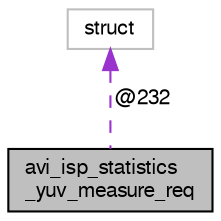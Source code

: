 digraph "avi_isp_statistics_yuv_measure_req"
{
  edge [fontname="FreeSans",fontsize="10",labelfontname="FreeSans",labelfontsize="10"];
  node [fontname="FreeSans",fontsize="10",shape=record];
  Node1 [label="avi_isp_statistics\l_yuv_measure_req",height=0.2,width=0.4,color="black", fillcolor="grey75", style="filled", fontcolor="black"];
  Node2 -> Node1 [dir="back",color="darkorchid3",fontsize="10",style="dashed",label=" @232" ,fontname="FreeSans"];
  Node2 [label="struct",height=0.2,width=0.4,color="grey75", fillcolor="white", style="filled"];
}
